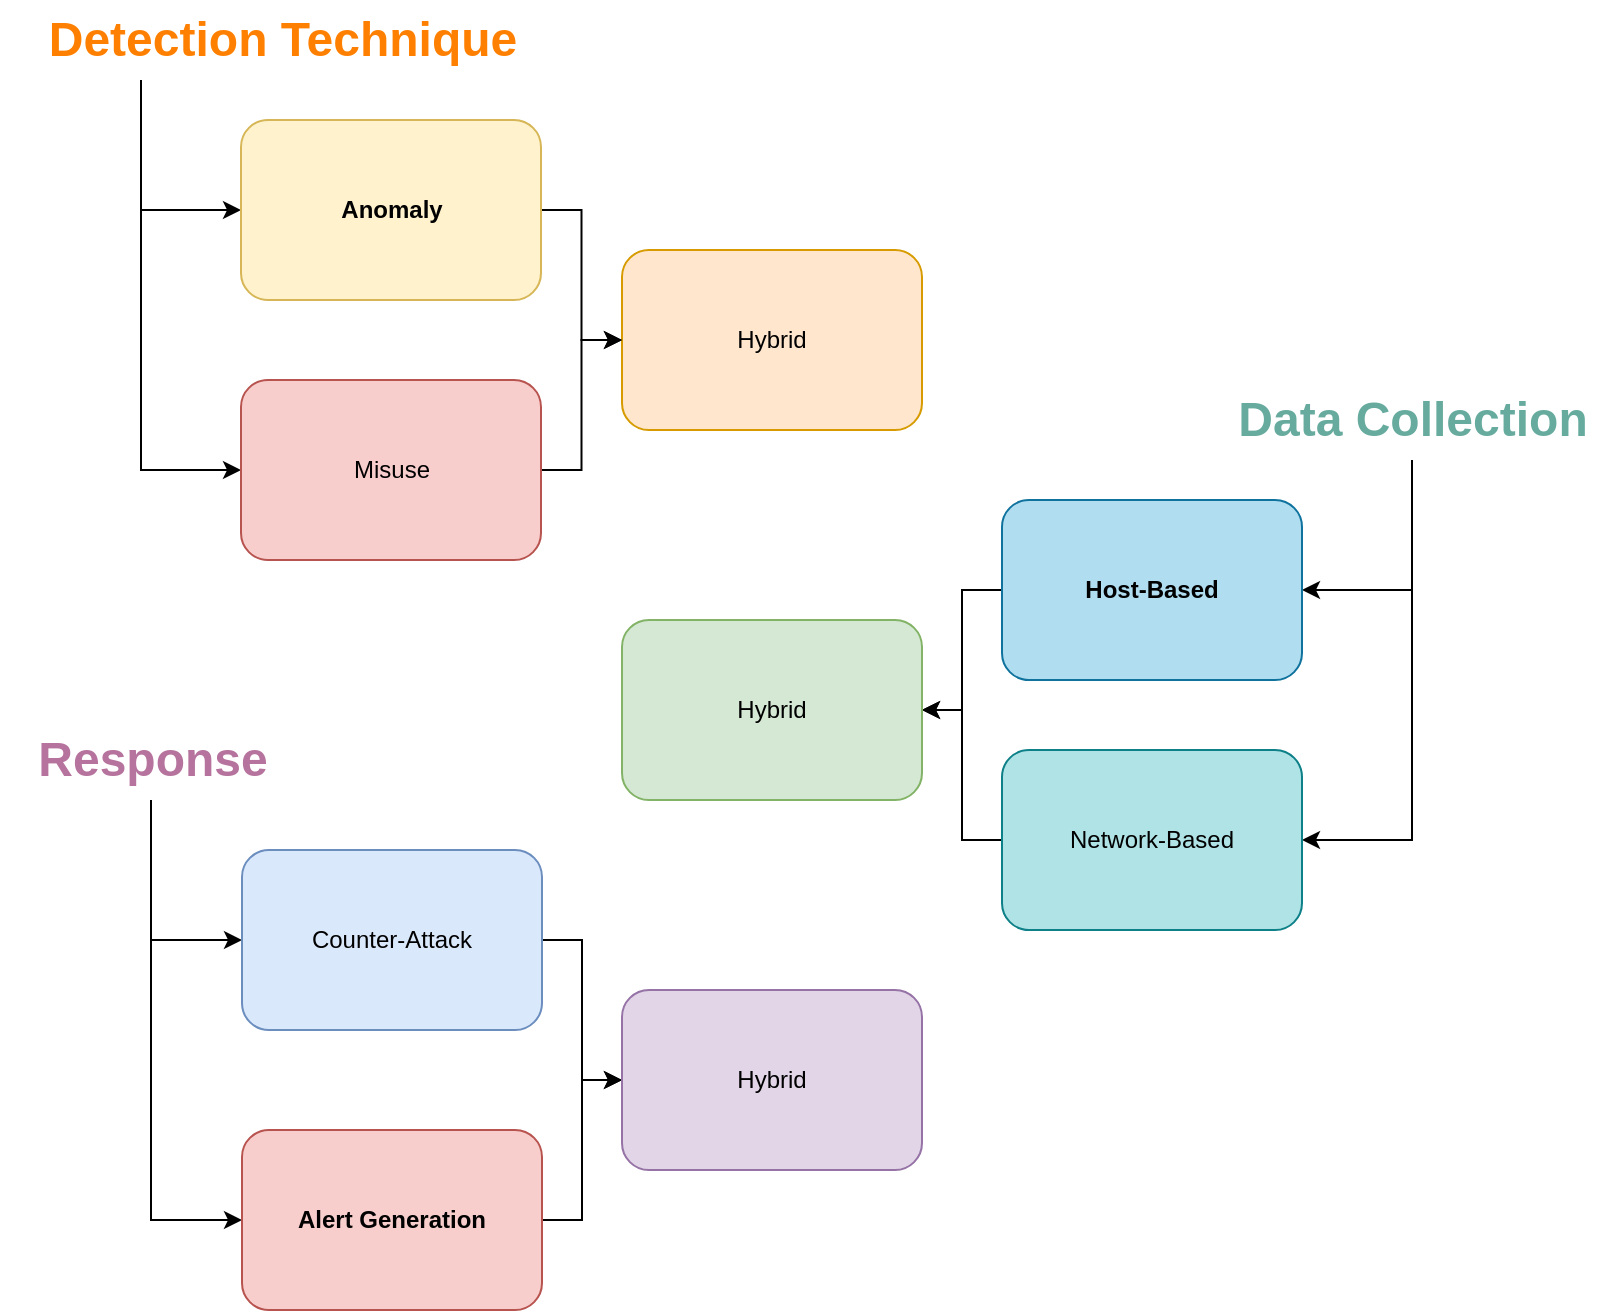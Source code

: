 <mxfile version="12.1.7" type="device" pages="1"><diagram id="oCrclwg46i5brj0JNv0K" name="Page-1"><mxGraphModel dx="924" dy="523" grid="1" gridSize="10" guides="1" tooltips="1" connect="1" arrows="1" fold="1" page="1" pageScale="1" pageWidth="850" pageHeight="1100" math="0" shadow="0"><root><mxCell id="0"/><mxCell id="1" parent="0"/><mxCell id="oRW2RFpo8x4hUzYmJwza-10" style="edgeStyle=orthogonalEdgeStyle;rounded=0;orthogonalLoop=1;jettySize=auto;html=1;exitX=0.25;exitY=1;exitDx=0;exitDy=0;entryX=0;entryY=0.5;entryDx=0;entryDy=0;" parent="1" source="BqtlIixLcLREM4AVsIWQ-1" target="BqtlIixLcLREM4AVsIWQ-16" edge="1"><mxGeometry relative="1" as="geometry"/></mxCell><mxCell id="oRW2RFpo8x4hUzYmJwza-11" style="edgeStyle=orthogonalEdgeStyle;rounded=0;orthogonalLoop=1;jettySize=auto;html=1;exitX=0.25;exitY=1;exitDx=0;exitDy=0;entryX=0;entryY=0.5;entryDx=0;entryDy=0;" parent="1" source="BqtlIixLcLREM4AVsIWQ-1" target="BqtlIixLcLREM4AVsIWQ-25" edge="1"><mxGeometry relative="1" as="geometry"/></mxCell><mxCell id="BqtlIixLcLREM4AVsIWQ-1" value="Detection Technique" style="text;strokeColor=none;fillColor=none;html=1;fontSize=24;fontStyle=1;verticalAlign=middle;align=center;fontColor=#FF8000;" parent="1" vertex="1"><mxGeometry x="19.5" y="20" width="280" height="40" as="geometry"/></mxCell><mxCell id="BqtlIixLcLREM4AVsIWQ-32" style="edgeStyle=orthogonalEdgeStyle;rounded=0;orthogonalLoop=1;jettySize=auto;html=1;exitX=0.5;exitY=1;exitDx=0;exitDy=0;entryX=1;entryY=0.5;entryDx=0;entryDy=0;" parent="1" source="BqtlIixLcLREM4AVsIWQ-2" target="BqtlIixLcLREM4AVsIWQ-10" edge="1"><mxGeometry relative="1" as="geometry"/></mxCell><mxCell id="BqtlIixLcLREM4AVsIWQ-33" style="edgeStyle=orthogonalEdgeStyle;rounded=0;orthogonalLoop=1;jettySize=auto;html=1;exitX=0.5;exitY=1;exitDx=0;exitDy=0;entryX=1;entryY=0.5;entryDx=0;entryDy=0;" parent="1" source="BqtlIixLcLREM4AVsIWQ-2" target="BqtlIixLcLREM4AVsIWQ-9" edge="1"><mxGeometry relative="1" as="geometry"/></mxCell><mxCell id="BqtlIixLcLREM4AVsIWQ-2" value="&lt;font color=&quot;#67ab9f&quot;&gt;Data Collection&lt;/font&gt;" style="text;strokeColor=none;fillColor=none;html=1;fontSize=24;fontStyle=1;verticalAlign=middle;align=center;fontColor=#9933FF;" parent="1" vertex="1"><mxGeometry x="620" y="210" width="210" height="40" as="geometry"/></mxCell><mxCell id="wtzsRcOjjpsw5cWk2zYx-7" style="edgeStyle=orthogonalEdgeStyle;rounded=0;orthogonalLoop=1;jettySize=auto;html=1;exitX=0;exitY=0.5;exitDx=0;exitDy=0;entryX=1;entryY=0.5;entryDx=0;entryDy=0;" parent="1" source="BqtlIixLcLREM4AVsIWQ-9" target="wtzsRcOjjpsw5cWk2zYx-5" edge="1"><mxGeometry relative="1" as="geometry"/></mxCell><mxCell id="BqtlIixLcLREM4AVsIWQ-9" value="Network-Based" style="rounded=1;whiteSpace=wrap;html=1;align=center;fillColor=#b0e3e6;strokeColor=#0e8088;" parent="1" vertex="1"><mxGeometry x="520" y="395" width="150" height="90" as="geometry"/></mxCell><mxCell id="wtzsRcOjjpsw5cWk2zYx-6" style="edgeStyle=orthogonalEdgeStyle;rounded=0;orthogonalLoop=1;jettySize=auto;html=1;exitX=0;exitY=0.5;exitDx=0;exitDy=0;entryX=1;entryY=0.5;entryDx=0;entryDy=0;" parent="1" source="BqtlIixLcLREM4AVsIWQ-10" target="wtzsRcOjjpsw5cWk2zYx-5" edge="1"><mxGeometry relative="1" as="geometry"/></mxCell><mxCell id="BqtlIixLcLREM4AVsIWQ-10" value="Host-Based" style="rounded=1;whiteSpace=wrap;html=1;align=center;fillColor=#b1ddf0;strokeColor=#10739e;fontStyle=1" parent="1" vertex="1"><mxGeometry x="520" y="270" width="150" height="90" as="geometry"/></mxCell><mxCell id="BqtlIixLcLREM4AVsIWQ-15" value="Hybrid" style="rounded=1;whiteSpace=wrap;html=1;align=center;fillColor=#ffe6cc;strokeColor=#d79b00;" parent="1" vertex="1"><mxGeometry x="330" y="145" width="150" height="90" as="geometry"/></mxCell><mxCell id="oRW2RFpo8x4hUzYmJwza-12" style="edgeStyle=orthogonalEdgeStyle;rounded=0;orthogonalLoop=1;jettySize=auto;html=1;exitX=1;exitY=0.5;exitDx=0;exitDy=0;entryX=0;entryY=0.5;entryDx=0;entryDy=0;" parent="1" source="BqtlIixLcLREM4AVsIWQ-16" target="BqtlIixLcLREM4AVsIWQ-15" edge="1"><mxGeometry relative="1" as="geometry"/></mxCell><mxCell id="BqtlIixLcLREM4AVsIWQ-16" value="Anomaly" style="rounded=1;whiteSpace=wrap;html=1;align=center;fillColor=#fff2cc;strokeColor=#d6b656;fontStyle=1" parent="1" vertex="1"><mxGeometry x="139.5" y="80" width="150" height="90" as="geometry"/></mxCell><mxCell id="wtzsRcOjjpsw5cWk2zYx-3" style="edgeStyle=orthogonalEdgeStyle;rounded=0;orthogonalLoop=1;jettySize=auto;html=1;exitX=0.5;exitY=1;exitDx=0;exitDy=0;entryX=0;entryY=0.5;entryDx=0;entryDy=0;" parent="1" source="BqtlIixLcLREM4AVsIWQ-17" target="BqtlIixLcLREM4AVsIWQ-19" edge="1"><mxGeometry relative="1" as="geometry"/></mxCell><mxCell id="wtzsRcOjjpsw5cWk2zYx-4" style="edgeStyle=orthogonalEdgeStyle;rounded=0;orthogonalLoop=1;jettySize=auto;html=1;exitX=0.5;exitY=1;exitDx=0;exitDy=0;entryX=0;entryY=0.5;entryDx=0;entryDy=0;" parent="1" source="BqtlIixLcLREM4AVsIWQ-17" target="BqtlIixLcLREM4AVsIWQ-18" edge="1"><mxGeometry relative="1" as="geometry"/></mxCell><mxCell id="BqtlIixLcLREM4AVsIWQ-17" value="&lt;font color=&quot;#b5739d&quot;&gt;Response&lt;/font&gt;" style="text;strokeColor=none;fillColor=none;html=1;fontSize=24;fontStyle=1;verticalAlign=middle;align=center;fontColor=#00CCCC;" parent="1" vertex="1"><mxGeometry x="19.5" y="380" width="150" height="40" as="geometry"/></mxCell><mxCell id="wtzsRcOjjpsw5cWk2zYx-11" style="edgeStyle=orthogonalEdgeStyle;rounded=0;orthogonalLoop=1;jettySize=auto;html=1;exitX=1;exitY=0.5;exitDx=0;exitDy=0;" parent="1" source="BqtlIixLcLREM4AVsIWQ-18" target="oRW2RFpo8x4hUzYmJwza-1" edge="1"><mxGeometry relative="1" as="geometry"/></mxCell><mxCell id="BqtlIixLcLREM4AVsIWQ-18" value="Alert Generation" style="rounded=1;whiteSpace=wrap;html=1;align=center;fillColor=#f8cecc;strokeColor=#b85450;fontStyle=1" parent="1" vertex="1"><mxGeometry x="140" y="585" width="150" height="90" as="geometry"/></mxCell><mxCell id="wtzsRcOjjpsw5cWk2zYx-10" style="edgeStyle=orthogonalEdgeStyle;rounded=0;orthogonalLoop=1;jettySize=auto;html=1;exitX=1;exitY=0.5;exitDx=0;exitDy=0;entryX=0;entryY=0.5;entryDx=0;entryDy=0;" parent="1" source="BqtlIixLcLREM4AVsIWQ-19" target="oRW2RFpo8x4hUzYmJwza-1" edge="1"><mxGeometry relative="1" as="geometry"/></mxCell><mxCell id="BqtlIixLcLREM4AVsIWQ-19" value="Counter-Attack" style="rounded=1;whiteSpace=wrap;html=1;align=center;fillColor=#dae8fc;strokeColor=#6c8ebf;" parent="1" vertex="1"><mxGeometry x="140" y="445" width="150" height="90" as="geometry"/></mxCell><mxCell id="oRW2RFpo8x4hUzYmJwza-13" style="edgeStyle=orthogonalEdgeStyle;rounded=0;orthogonalLoop=1;jettySize=auto;html=1;exitX=1;exitY=0.5;exitDx=0;exitDy=0;entryX=0;entryY=0.5;entryDx=0;entryDy=0;" parent="1" source="BqtlIixLcLREM4AVsIWQ-25" target="BqtlIixLcLREM4AVsIWQ-15" edge="1"><mxGeometry relative="1" as="geometry"/></mxCell><mxCell id="BqtlIixLcLREM4AVsIWQ-25" value="Misuse" style="rounded=1;whiteSpace=wrap;html=1;align=center;fillColor=#f8cecc;strokeColor=#b85450;" parent="1" vertex="1"><mxGeometry x="139.5" y="210" width="150" height="90" as="geometry"/></mxCell><mxCell id="oRW2RFpo8x4hUzYmJwza-1" value="Hybrid" style="rounded=1;whiteSpace=wrap;html=1;align=center;fillColor=#e1d5e7;strokeColor=#9673a6;" parent="1" vertex="1"><mxGeometry x="330" y="515" width="150" height="90" as="geometry"/></mxCell><mxCell id="wtzsRcOjjpsw5cWk2zYx-5" value="Hybrid" style="rounded=1;whiteSpace=wrap;html=1;align=center;fillColor=#d5e8d4;strokeColor=#82b366;" parent="1" vertex="1"><mxGeometry x="330" y="330" width="150" height="90" as="geometry"/></mxCell></root></mxGraphModel></diagram></mxfile>
